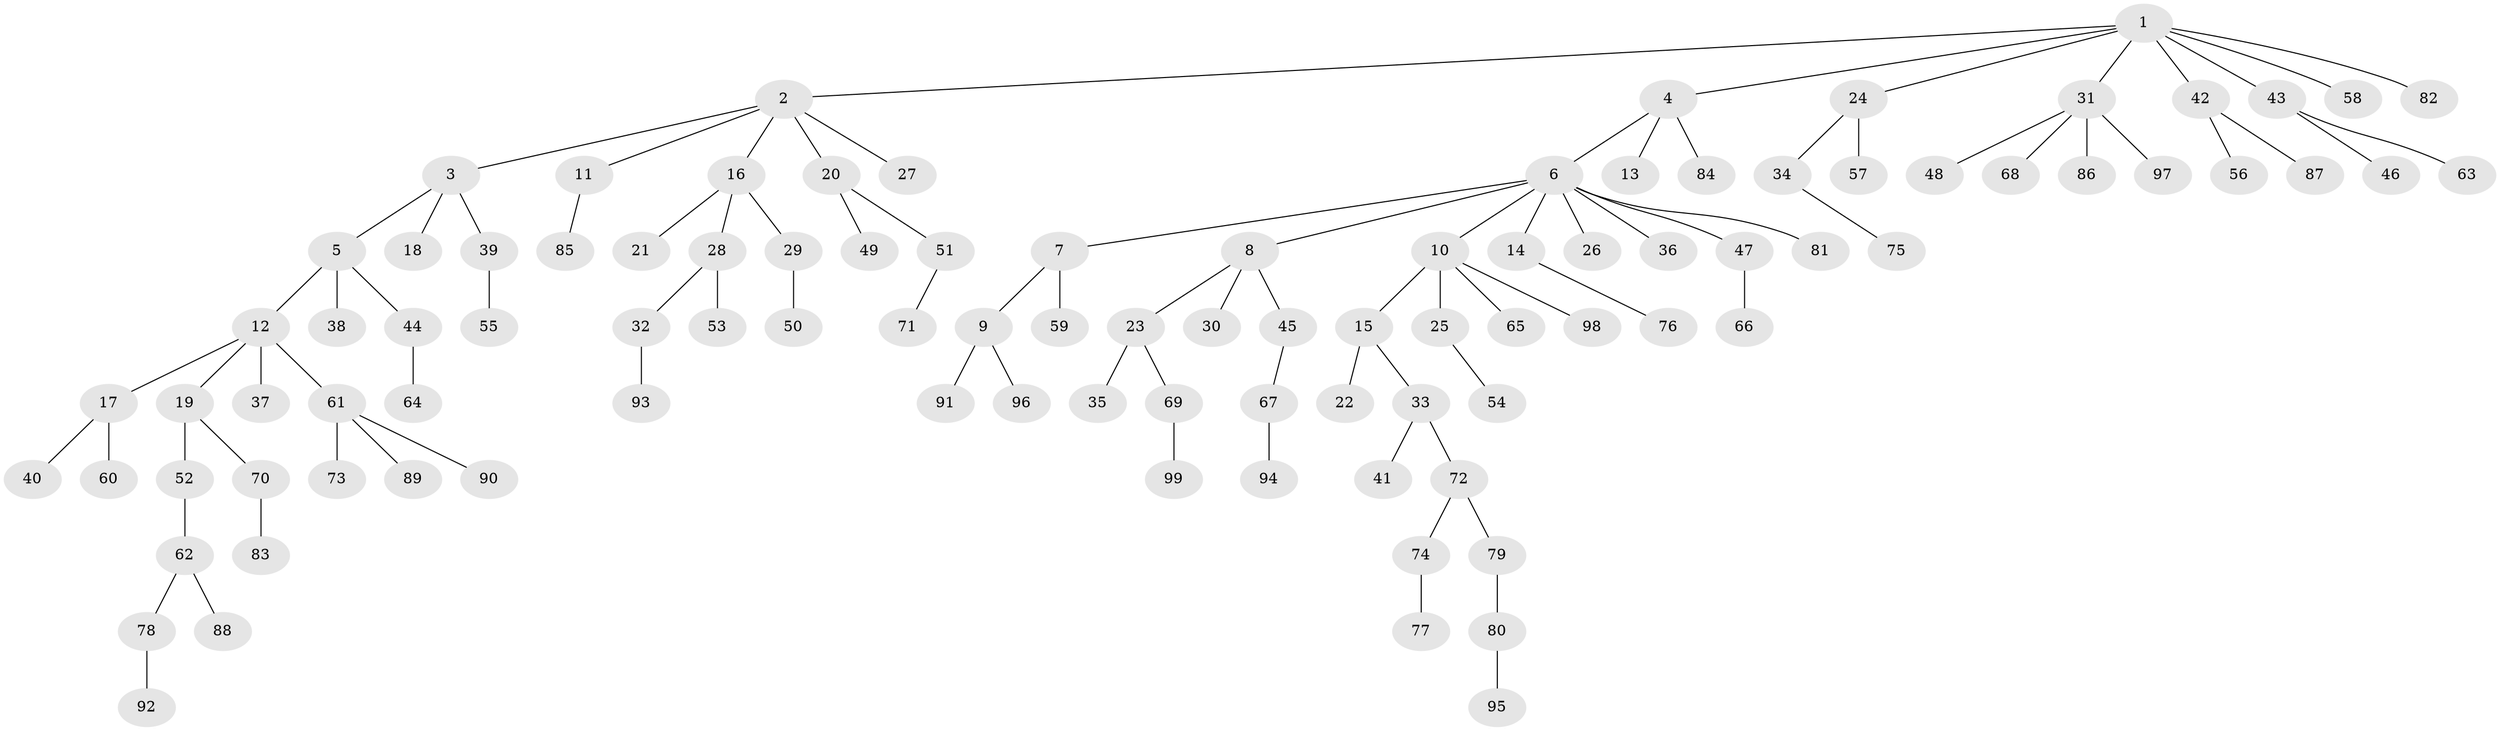 // coarse degree distribution, {3: 0.08, 2: 0.32, 4: 0.08, 7: 0.04, 1: 0.48}
// Generated by graph-tools (version 1.1) at 2025/37/03/04/25 23:37:18]
// undirected, 99 vertices, 98 edges
graph export_dot {
  node [color=gray90,style=filled];
  1;
  2;
  3;
  4;
  5;
  6;
  7;
  8;
  9;
  10;
  11;
  12;
  13;
  14;
  15;
  16;
  17;
  18;
  19;
  20;
  21;
  22;
  23;
  24;
  25;
  26;
  27;
  28;
  29;
  30;
  31;
  32;
  33;
  34;
  35;
  36;
  37;
  38;
  39;
  40;
  41;
  42;
  43;
  44;
  45;
  46;
  47;
  48;
  49;
  50;
  51;
  52;
  53;
  54;
  55;
  56;
  57;
  58;
  59;
  60;
  61;
  62;
  63;
  64;
  65;
  66;
  67;
  68;
  69;
  70;
  71;
  72;
  73;
  74;
  75;
  76;
  77;
  78;
  79;
  80;
  81;
  82;
  83;
  84;
  85;
  86;
  87;
  88;
  89;
  90;
  91;
  92;
  93;
  94;
  95;
  96;
  97;
  98;
  99;
  1 -- 2;
  1 -- 4;
  1 -- 24;
  1 -- 31;
  1 -- 42;
  1 -- 43;
  1 -- 58;
  1 -- 82;
  2 -- 3;
  2 -- 11;
  2 -- 16;
  2 -- 20;
  2 -- 27;
  3 -- 5;
  3 -- 18;
  3 -- 39;
  4 -- 6;
  4 -- 13;
  4 -- 84;
  5 -- 12;
  5 -- 38;
  5 -- 44;
  6 -- 7;
  6 -- 8;
  6 -- 10;
  6 -- 14;
  6 -- 26;
  6 -- 36;
  6 -- 47;
  6 -- 81;
  7 -- 9;
  7 -- 59;
  8 -- 23;
  8 -- 30;
  8 -- 45;
  9 -- 91;
  9 -- 96;
  10 -- 15;
  10 -- 25;
  10 -- 65;
  10 -- 98;
  11 -- 85;
  12 -- 17;
  12 -- 19;
  12 -- 37;
  12 -- 61;
  14 -- 76;
  15 -- 22;
  15 -- 33;
  16 -- 21;
  16 -- 28;
  16 -- 29;
  17 -- 40;
  17 -- 60;
  19 -- 52;
  19 -- 70;
  20 -- 49;
  20 -- 51;
  23 -- 35;
  23 -- 69;
  24 -- 34;
  24 -- 57;
  25 -- 54;
  28 -- 32;
  28 -- 53;
  29 -- 50;
  31 -- 48;
  31 -- 68;
  31 -- 86;
  31 -- 97;
  32 -- 93;
  33 -- 41;
  33 -- 72;
  34 -- 75;
  39 -- 55;
  42 -- 56;
  42 -- 87;
  43 -- 46;
  43 -- 63;
  44 -- 64;
  45 -- 67;
  47 -- 66;
  51 -- 71;
  52 -- 62;
  61 -- 73;
  61 -- 89;
  61 -- 90;
  62 -- 78;
  62 -- 88;
  67 -- 94;
  69 -- 99;
  70 -- 83;
  72 -- 74;
  72 -- 79;
  74 -- 77;
  78 -- 92;
  79 -- 80;
  80 -- 95;
}
